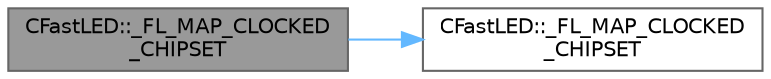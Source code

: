 digraph "CFastLED::_FL_MAP_CLOCKED_CHIPSET"
{
 // INTERACTIVE_SVG=YES
 // LATEX_PDF_SIZE
  bgcolor="transparent";
  edge [fontname=Helvetica,fontsize=10,labelfontname=Helvetica,labelfontsize=10];
  node [fontname=Helvetica,fontsize=10,shape=box,height=0.2,width=0.4];
  rankdir="LR";
  Node1 [id="Node000001",label="CFastLED::_FL_MAP_CLOCKED\l_CHIPSET",height=0.2,width=0.4,color="gray40", fillcolor="grey60", style="filled", fontcolor="black",tooltip=" "];
  Node1 -> Node2 [id="edge1_Node000001_Node000002",color="steelblue1",style="solid",tooltip=" "];
  Node2 [id="Node000002",label="CFastLED::_FL_MAP_CLOCKED\l_CHIPSET",height=0.2,width=0.4,color="grey40", fillcolor="white", style="filled",URL="$dd/dbb/class_c_fast_l_e_d_a0b54e78f5f27a6278351e0ff18784b3a.html#a0b54e78f5f27a6278351e0ff18784b3a",tooltip=" "];
}

